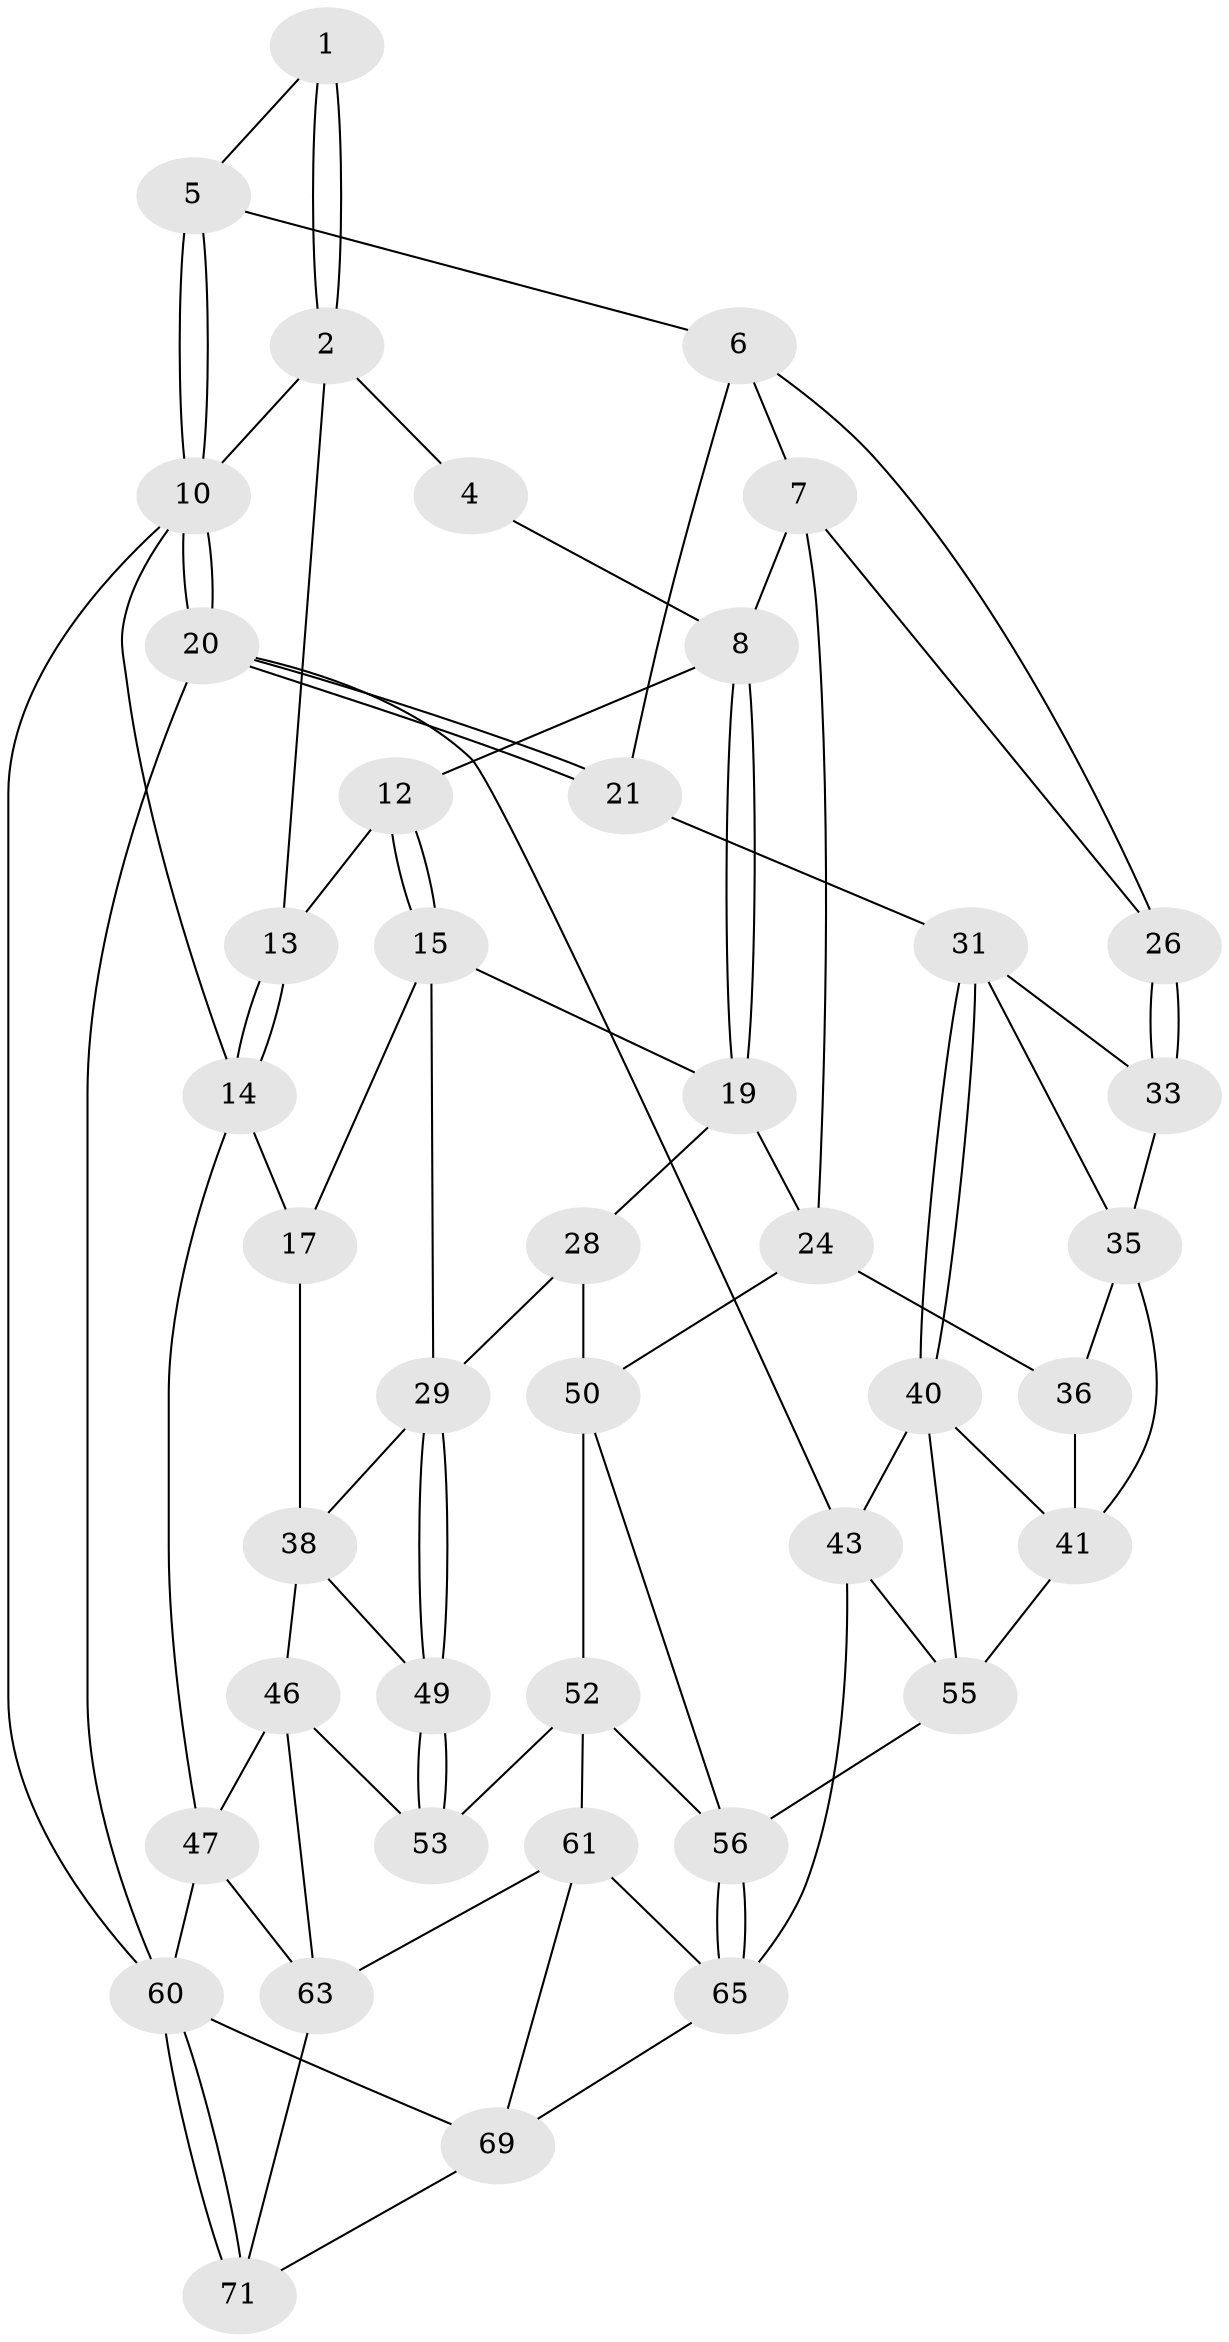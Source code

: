 // original degree distribution, {3: 0.027777777777777776, 5: 0.5277777777777778, 4: 0.2361111111111111, 6: 0.20833333333333334}
// Generated by graph-tools (version 1.1) at 2025/11/02/27/25 16:11:58]
// undirected, 42 vertices, 90 edges
graph export_dot {
graph [start="1"]
  node [color=gray90,style=filled];
  1 [pos="+0.5125554738432408+0"];
  2 [pos="+0+0",super="+3"];
  4 [pos="+0.4896800003542966+0.0010427213103819553"];
  5 [pos="+0.8302002379738705+0"];
  6 [pos="+0.7804970014743942+0.24651773968715715",super="+22"];
  7 [pos="+0.6067752253630255+0.3095294705848515",super="+23"];
  8 [pos="+0.5811672902734346+0.2985309287151118",super="+9"];
  10 [pos="+1+0",super="+11"];
  12 [pos="+0.24324829443820334+0.25377065983053915"];
  13 [pos="+0.20635693426995258+0.217489877482531"];
  14 [pos="+0+0.4532294075255769",super="+18"];
  15 [pos="+0.270566713563935+0.3049249619834552",super="+16"];
  17 [pos="+0.09858950028687044+0.5240043893404501"];
  19 [pos="+0.38047166548857314+0.3705687859704909",super="+25"];
  20 [pos="+1+0.39680158708613367",super="+42"];
  21 [pos="+0.9942063477799938+0.3947357753578875"];
  24 [pos="+0.4564313708727673+0.5760953770672039",super="+37"];
  26 [pos="+0.8140914797951964+0.41444356888433487",super="+27"];
  28 [pos="+0.394807751097088+0.5701814749607614"];
  29 [pos="+0.3908765265432813+0.5719238749514448",super="+30"];
  31 [pos="+0.8961416255690063+0.530894315659889",super="+32"];
  33 [pos="+0.7317593660162524+0.5454106813157343",super="+34"];
  35 [pos="+0.6353091361881705+0.613854462003246",super="+39"];
  36 [pos="+0.6091303539831789+0.6321159705139531"];
  38 [pos="+0.12715397770336193+0.5525068011139346",super="+45"];
  40 [pos="+0.8627541129902043+0.7270395730187489",super="+44"];
  41 [pos="+0.8115635409192115+0.720502650232025",super="+54"];
  43 [pos="+1+0.7899245487744687",super="+67"];
  46 [pos="+0.14614351968494793+0.7293782087300039",super="+58"];
  47 [pos="+0.11280729866918347+0.749019619417658",super="+48"];
  49 [pos="+0.32337897224325557+0.6436844104260657"];
  50 [pos="+0.527190824207607+0.7034961317244395",super="+51"];
  52 [pos="+0.4250687729963113+0.7441786480324569",super="+59"];
  53 [pos="+0.32009374562854515+0.7227000743182065"];
  55 [pos="+0.6775015970237548+0.8039939402631462",super="+66"];
  56 [pos="+0.5746176543926815+0.7882012651832082",super="+57"];
  60 [pos="+0+1",super="+72"];
  61 [pos="+0.43048033542278036+0.8530706019360375",super="+62"];
  63 [pos="+0.30890855542049606+0.8646481412433324",super="+64"];
  65 [pos="+0.5002508802889333+0.8707473087244412",super="+68"];
  69 [pos="+0.6948429182247854+1",super="+70"];
  71 [pos="+0.009254446077102817+1"];
  1 -- 2;
  1 -- 2;
  1 -- 5;
  2 -- 4;
  2 -- 13;
  2 -- 10;
  4 -- 8;
  5 -- 6;
  5 -- 10;
  5 -- 10;
  6 -- 7;
  6 -- 26;
  6 -- 21;
  7 -- 8;
  7 -- 24;
  7 -- 26;
  8 -- 19;
  8 -- 19;
  8 -- 12;
  10 -- 20;
  10 -- 20;
  10 -- 60 [weight=2];
  10 -- 14;
  12 -- 13;
  12 -- 15;
  12 -- 15;
  13 -- 14;
  13 -- 14;
  14 -- 17;
  14 -- 47;
  15 -- 19;
  15 -- 17;
  15 -- 29;
  17 -- 38;
  19 -- 24;
  19 -- 28;
  20 -- 21;
  20 -- 21;
  20 -- 43;
  20 -- 60;
  21 -- 31;
  24 -- 50;
  24 -- 36;
  26 -- 33 [weight=2];
  26 -- 33;
  28 -- 29;
  28 -- 50;
  29 -- 49;
  29 -- 49;
  29 -- 38;
  31 -- 40;
  31 -- 40;
  31 -- 33;
  31 -- 35;
  33 -- 35;
  35 -- 36;
  35 -- 41;
  36 -- 41;
  38 -- 46;
  38 -- 49;
  40 -- 41;
  40 -- 43;
  40 -- 55;
  41 -- 55;
  43 -- 65;
  43 -- 55;
  46 -- 47;
  46 -- 53;
  46 -- 63;
  47 -- 63;
  47 -- 60;
  49 -- 53;
  49 -- 53;
  50 -- 52;
  50 -- 56;
  52 -- 53;
  52 -- 56;
  52 -- 61;
  55 -- 56;
  56 -- 65;
  56 -- 65;
  60 -- 71;
  60 -- 71;
  60 -- 69;
  61 -- 65;
  61 -- 63;
  61 -- 69;
  63 -- 71;
  65 -- 69;
  69 -- 71;
}
